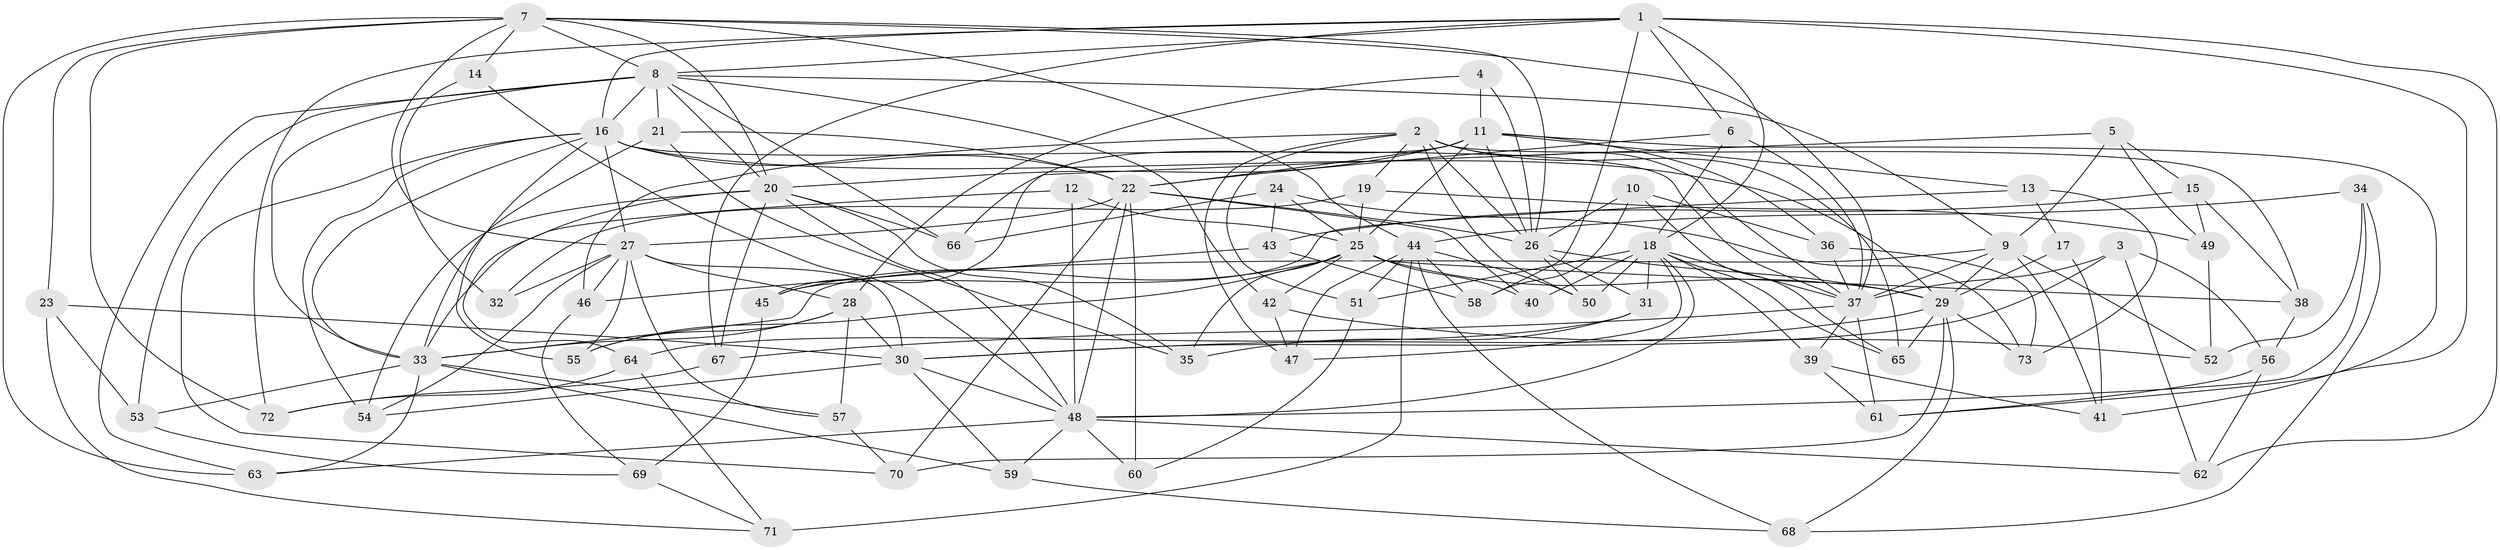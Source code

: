 // original degree distribution, {4: 1.0}
// Generated by graph-tools (version 1.1) at 2025/38/03/09/25 02:38:08]
// undirected, 73 vertices, 197 edges
graph export_dot {
graph [start="1"]
  node [color=gray90,style=filled];
  1;
  2;
  3;
  4;
  5;
  6;
  7;
  8;
  9;
  10;
  11;
  12;
  13;
  14;
  15;
  16;
  17;
  18;
  19;
  20;
  21;
  22;
  23;
  24;
  25;
  26;
  27;
  28;
  29;
  30;
  31;
  32;
  33;
  34;
  35;
  36;
  37;
  38;
  39;
  40;
  41;
  42;
  43;
  44;
  45;
  46;
  47;
  48;
  49;
  50;
  51;
  52;
  53;
  54;
  55;
  56;
  57;
  58;
  59;
  60;
  61;
  62;
  63;
  64;
  65;
  66;
  67;
  68;
  69;
  70;
  71;
  72;
  73;
  1 -- 6 [weight=2.0];
  1 -- 8 [weight=1.0];
  1 -- 16 [weight=1.0];
  1 -- 18 [weight=1.0];
  1 -- 58 [weight=1.0];
  1 -- 61 [weight=1.0];
  1 -- 62 [weight=1.0];
  1 -- 67 [weight=1.0];
  1 -- 72 [weight=1.0];
  2 -- 19 [weight=1.0];
  2 -- 26 [weight=1.0];
  2 -- 37 [weight=2.0];
  2 -- 38 [weight=1.0];
  2 -- 46 [weight=1.0];
  2 -- 47 [weight=1.0];
  2 -- 50 [weight=1.0];
  2 -- 51 [weight=1.0];
  2 -- 65 [weight=1.0];
  3 -- 30 [weight=1.0];
  3 -- 37 [weight=1.0];
  3 -- 56 [weight=1.0];
  3 -- 62 [weight=1.0];
  4 -- 11 [weight=2.0];
  4 -- 26 [weight=1.0];
  4 -- 28 [weight=1.0];
  5 -- 9 [weight=1.0];
  5 -- 15 [weight=1.0];
  5 -- 49 [weight=1.0];
  5 -- 66 [weight=1.0];
  6 -- 18 [weight=2.0];
  6 -- 22 [weight=1.0];
  6 -- 37 [weight=1.0];
  7 -- 8 [weight=1.0];
  7 -- 14 [weight=2.0];
  7 -- 20 [weight=2.0];
  7 -- 23 [weight=1.0];
  7 -- 26 [weight=1.0];
  7 -- 27 [weight=1.0];
  7 -- 37 [weight=1.0];
  7 -- 44 [weight=1.0];
  7 -- 63 [weight=1.0];
  7 -- 72 [weight=1.0];
  8 -- 9 [weight=1.0];
  8 -- 16 [weight=1.0];
  8 -- 20 [weight=1.0];
  8 -- 21 [weight=1.0];
  8 -- 33 [weight=2.0];
  8 -- 42 [weight=1.0];
  8 -- 53 [weight=1.0];
  8 -- 63 [weight=1.0];
  8 -- 66 [weight=1.0];
  9 -- 29 [weight=1.0];
  9 -- 33 [weight=2.0];
  9 -- 37 [weight=1.0];
  9 -- 41 [weight=1.0];
  9 -- 52 [weight=1.0];
  10 -- 26 [weight=1.0];
  10 -- 36 [weight=1.0];
  10 -- 58 [weight=1.0];
  10 -- 65 [weight=1.0];
  11 -- 13 [weight=1.0];
  11 -- 20 [weight=1.0];
  11 -- 22 [weight=1.0];
  11 -- 25 [weight=2.0];
  11 -- 26 [weight=2.0];
  11 -- 36 [weight=1.0];
  11 -- 41 [weight=1.0];
  11 -- 45 [weight=1.0];
  12 -- 25 [weight=1.0];
  12 -- 33 [weight=1.0];
  12 -- 48 [weight=2.0];
  13 -- 17 [weight=1.0];
  13 -- 45 [weight=1.0];
  13 -- 73 [weight=1.0];
  14 -- 32 [weight=1.0];
  14 -- 48 [weight=1.0];
  15 -- 38 [weight=1.0];
  15 -- 43 [weight=1.0];
  15 -- 49 [weight=1.0];
  16 -- 22 [weight=1.0];
  16 -- 27 [weight=1.0];
  16 -- 29 [weight=1.0];
  16 -- 33 [weight=1.0];
  16 -- 37 [weight=1.0];
  16 -- 54 [weight=1.0];
  16 -- 55 [weight=1.0];
  16 -- 70 [weight=1.0];
  17 -- 29 [weight=2.0];
  17 -- 41 [weight=1.0];
  18 -- 31 [weight=1.0];
  18 -- 37 [weight=1.0];
  18 -- 39 [weight=1.0];
  18 -- 40 [weight=1.0];
  18 -- 47 [weight=1.0];
  18 -- 48 [weight=1.0];
  18 -- 50 [weight=1.0];
  18 -- 51 [weight=1.0];
  18 -- 65 [weight=1.0];
  19 -- 25 [weight=1.0];
  19 -- 32 [weight=1.0];
  19 -- 49 [weight=1.0];
  20 -- 35 [weight=1.0];
  20 -- 48 [weight=1.0];
  20 -- 54 [weight=1.0];
  20 -- 64 [weight=1.0];
  20 -- 66 [weight=1.0];
  20 -- 67 [weight=1.0];
  21 -- 22 [weight=1.0];
  21 -- 33 [weight=1.0];
  21 -- 35 [weight=1.0];
  22 -- 26 [weight=1.0];
  22 -- 27 [weight=1.0];
  22 -- 40 [weight=2.0];
  22 -- 48 [weight=1.0];
  22 -- 60 [weight=2.0];
  22 -- 70 [weight=1.0];
  23 -- 30 [weight=1.0];
  23 -- 53 [weight=1.0];
  23 -- 71 [weight=1.0];
  24 -- 25 [weight=1.0];
  24 -- 43 [weight=1.0];
  24 -- 66 [weight=1.0];
  24 -- 73 [weight=1.0];
  25 -- 29 [weight=1.0];
  25 -- 35 [weight=1.0];
  25 -- 38 [weight=1.0];
  25 -- 40 [weight=1.0];
  25 -- 42 [weight=1.0];
  25 -- 45 [weight=1.0];
  25 -- 55 [weight=1.0];
  26 -- 29 [weight=1.0];
  26 -- 31 [weight=1.0];
  26 -- 50 [weight=1.0];
  27 -- 28 [weight=1.0];
  27 -- 30 [weight=2.0];
  27 -- 32 [weight=2.0];
  27 -- 46 [weight=1.0];
  27 -- 54 [weight=1.0];
  27 -- 55 [weight=1.0];
  27 -- 57 [weight=1.0];
  28 -- 30 [weight=1.0];
  28 -- 33 [weight=1.0];
  28 -- 55 [weight=1.0];
  28 -- 57 [weight=1.0];
  29 -- 30 [weight=2.0];
  29 -- 65 [weight=1.0];
  29 -- 68 [weight=1.0];
  29 -- 70 [weight=1.0];
  29 -- 73 [weight=1.0];
  30 -- 48 [weight=1.0];
  30 -- 54 [weight=1.0];
  30 -- 59 [weight=1.0];
  31 -- 35 [weight=1.0];
  31 -- 64 [weight=1.0];
  33 -- 53 [weight=1.0];
  33 -- 57 [weight=1.0];
  33 -- 59 [weight=1.0];
  33 -- 63 [weight=1.0];
  34 -- 44 [weight=1.0];
  34 -- 48 [weight=1.0];
  34 -- 52 [weight=1.0];
  34 -- 68 [weight=1.0];
  36 -- 37 [weight=1.0];
  36 -- 73 [weight=1.0];
  37 -- 39 [weight=1.0];
  37 -- 61 [weight=1.0];
  37 -- 67 [weight=1.0];
  38 -- 56 [weight=1.0];
  39 -- 41 [weight=1.0];
  39 -- 61 [weight=1.0];
  42 -- 47 [weight=1.0];
  42 -- 52 [weight=1.0];
  43 -- 46 [weight=1.0];
  43 -- 58 [weight=1.0];
  44 -- 47 [weight=1.0];
  44 -- 50 [weight=1.0];
  44 -- 51 [weight=1.0];
  44 -- 58 [weight=1.0];
  44 -- 68 [weight=1.0];
  44 -- 71 [weight=1.0];
  45 -- 69 [weight=1.0];
  46 -- 69 [weight=1.0];
  48 -- 59 [weight=1.0];
  48 -- 60 [weight=1.0];
  48 -- 62 [weight=1.0];
  48 -- 63 [weight=1.0];
  49 -- 52 [weight=1.0];
  51 -- 60 [weight=1.0];
  53 -- 69 [weight=1.0];
  56 -- 61 [weight=1.0];
  56 -- 62 [weight=1.0];
  57 -- 70 [weight=1.0];
  59 -- 68 [weight=1.0];
  64 -- 71 [weight=1.0];
  64 -- 72 [weight=1.0];
  67 -- 72 [weight=1.0];
  69 -- 71 [weight=1.0];
}
